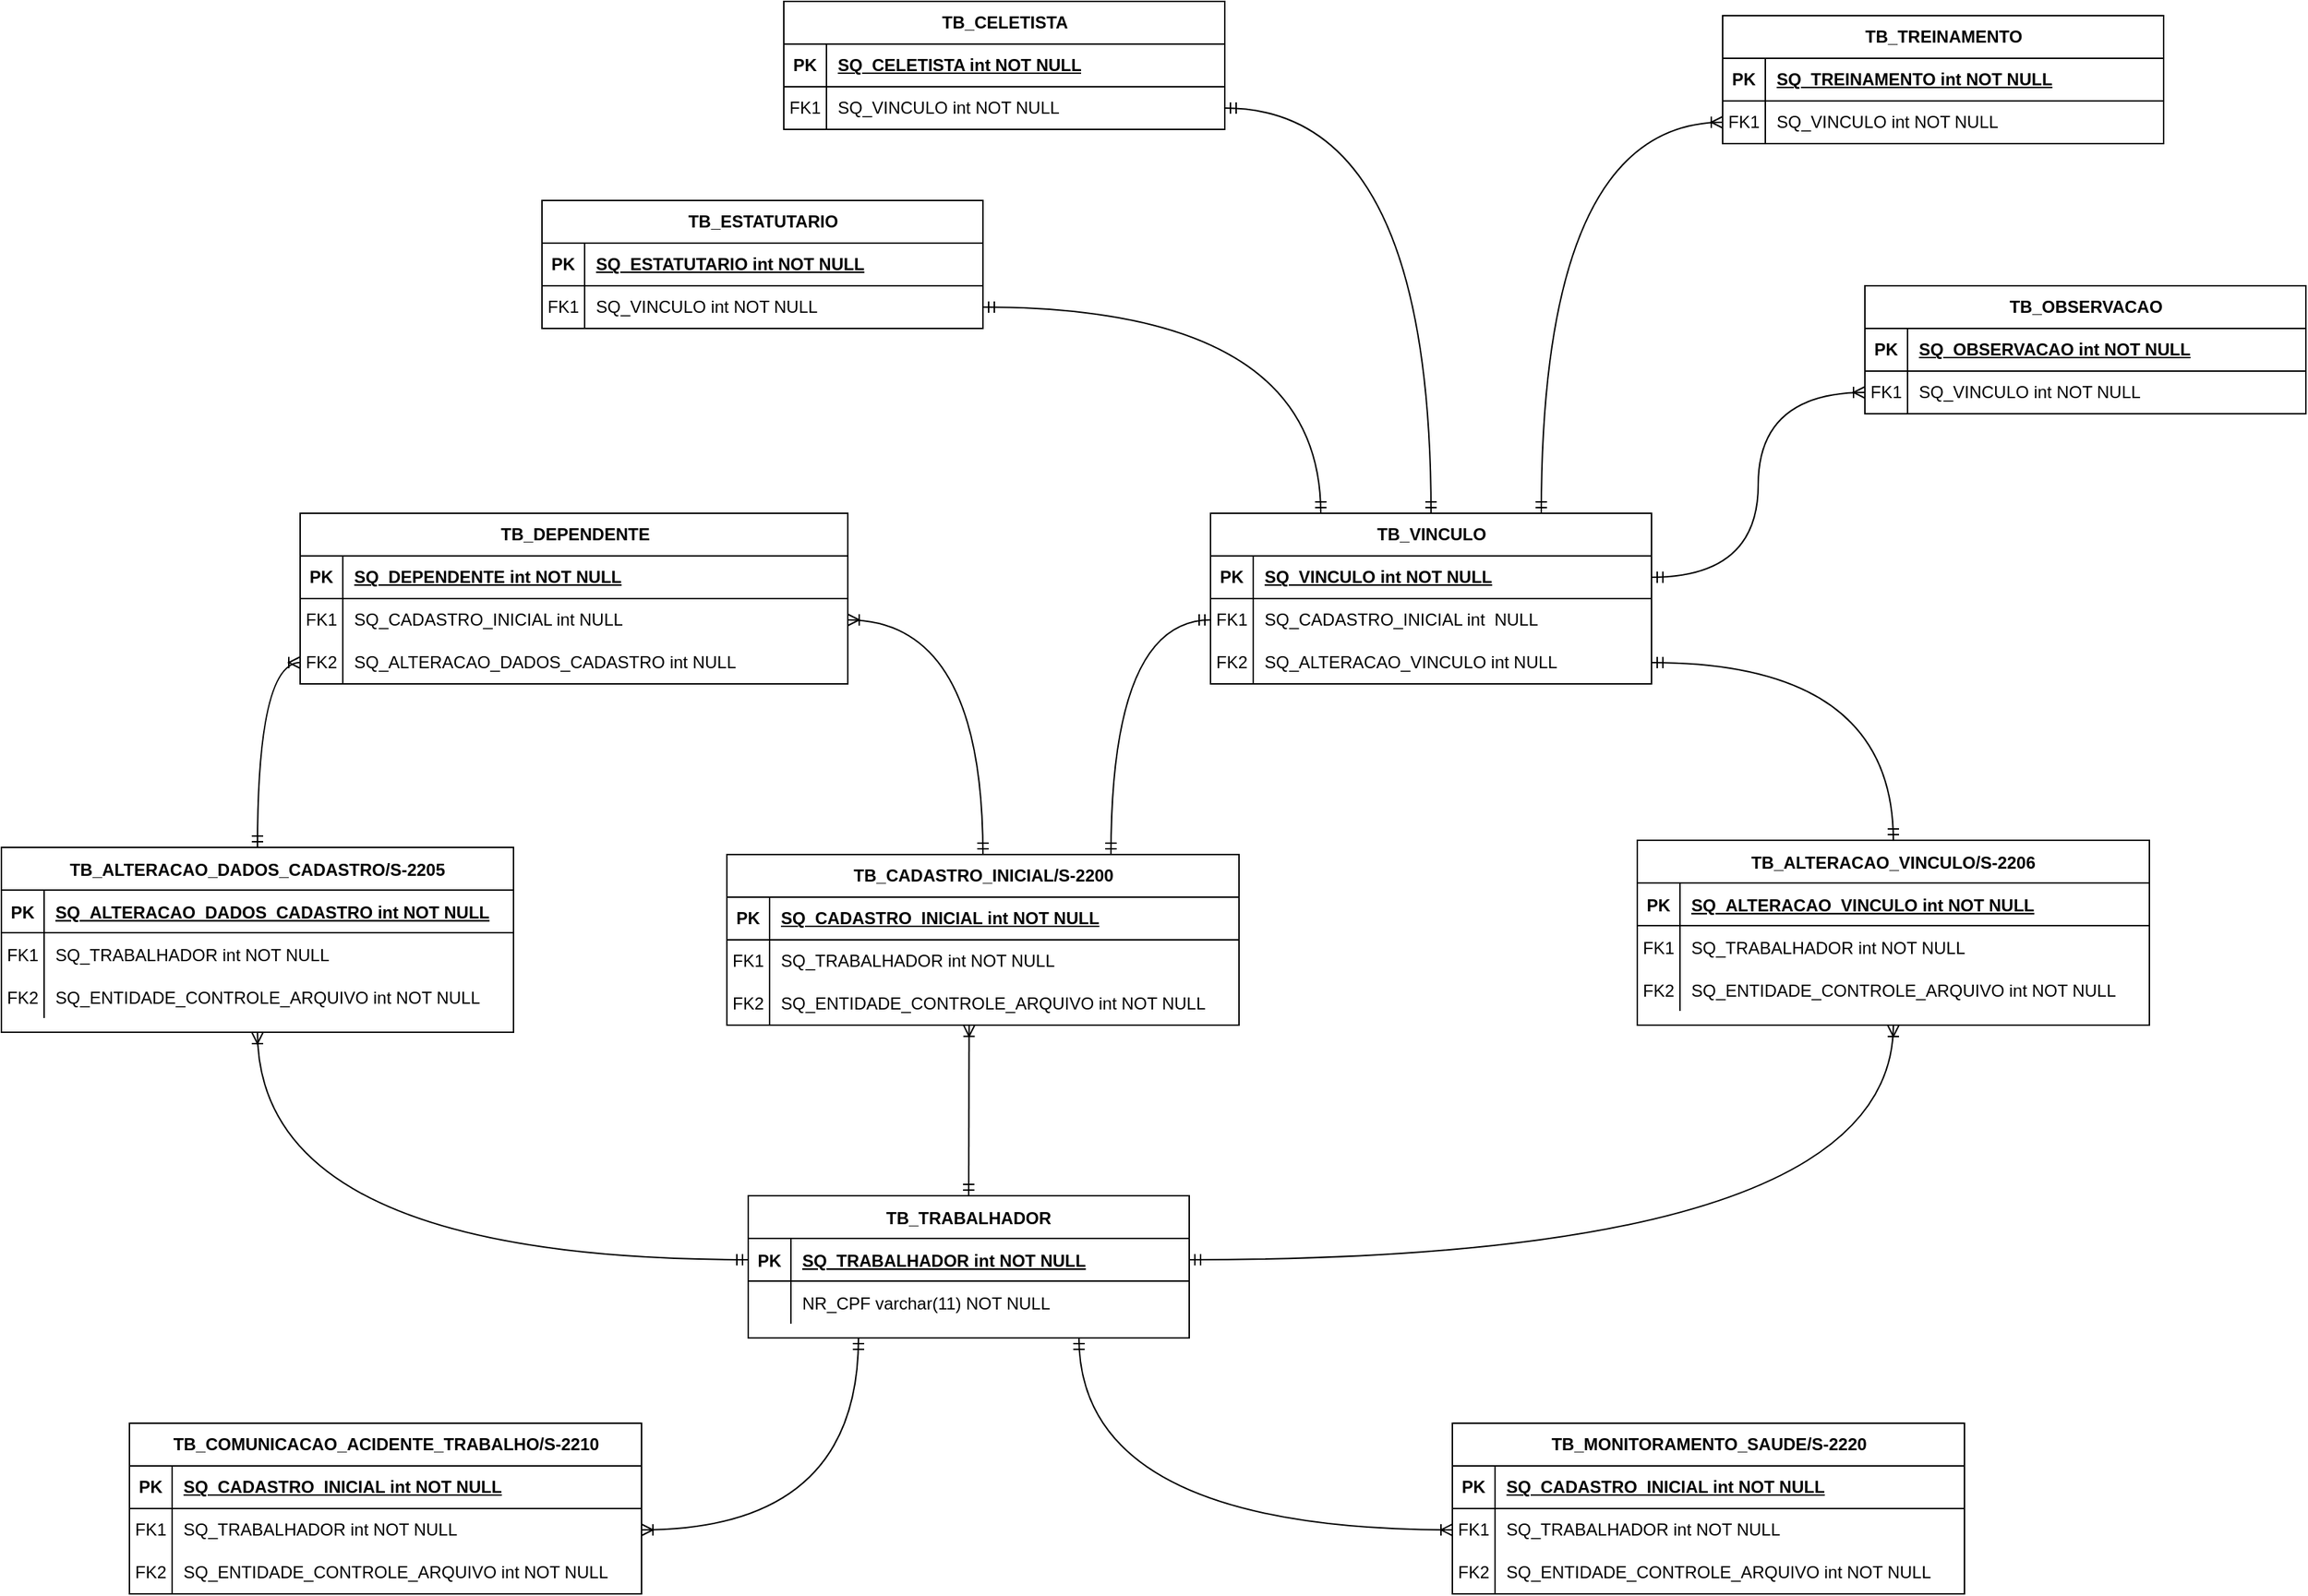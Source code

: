 <mxfile version="21.7.2" type="github">
  <diagram id="R2lEEEUBdFMjLlhIrx00" name="Page-1">
    <mxGraphModel dx="2537" dy="1992" grid="1" gridSize="10" guides="1" tooltips="1" connect="1" arrows="1" fold="1" page="1" pageScale="1" pageWidth="850" pageHeight="1100" math="0" shadow="0" extFonts="Permanent Marker^https://fonts.googleapis.com/css?family=Permanent+Marker">
      <root>
        <mxCell id="0" />
        <mxCell id="1" parent="0" />
        <mxCell id="C-vyLk0tnHw3VtMMgP7b-23" value="TB_TRABALHADOR" style="shape=table;startSize=30;container=1;collapsible=1;childLayout=tableLayout;fixedRows=1;rowLines=0;fontStyle=1;align=center;resizeLast=1;" parent="1" vertex="1">
          <mxGeometry x="-155" y="520" width="310" height="100" as="geometry" />
        </mxCell>
        <mxCell id="C-vyLk0tnHw3VtMMgP7b-24" value="" style="shape=partialRectangle;collapsible=0;dropTarget=0;pointerEvents=0;fillColor=none;points=[[0,0.5],[1,0.5]];portConstraint=eastwest;top=0;left=0;right=0;bottom=1;" parent="C-vyLk0tnHw3VtMMgP7b-23" vertex="1">
          <mxGeometry y="30" width="310" height="30" as="geometry" />
        </mxCell>
        <mxCell id="C-vyLk0tnHw3VtMMgP7b-25" value="PK" style="shape=partialRectangle;overflow=hidden;connectable=0;fillColor=none;top=0;left=0;bottom=0;right=0;fontStyle=1;" parent="C-vyLk0tnHw3VtMMgP7b-24" vertex="1">
          <mxGeometry width="30" height="30" as="geometry">
            <mxRectangle width="30" height="30" as="alternateBounds" />
          </mxGeometry>
        </mxCell>
        <mxCell id="C-vyLk0tnHw3VtMMgP7b-26" value="SQ_TRABALHADOR int NOT NULL " style="shape=partialRectangle;overflow=hidden;connectable=0;fillColor=none;top=0;left=0;bottom=0;right=0;align=left;spacingLeft=6;fontStyle=5;" parent="C-vyLk0tnHw3VtMMgP7b-24" vertex="1">
          <mxGeometry x="30" width="280" height="30" as="geometry">
            <mxRectangle width="280" height="30" as="alternateBounds" />
          </mxGeometry>
        </mxCell>
        <mxCell id="C-vyLk0tnHw3VtMMgP7b-27" value="" style="shape=partialRectangle;collapsible=0;dropTarget=0;pointerEvents=0;fillColor=none;points=[[0,0.5],[1,0.5]];portConstraint=eastwest;top=0;left=0;right=0;bottom=0;" parent="C-vyLk0tnHw3VtMMgP7b-23" vertex="1">
          <mxGeometry y="60" width="310" height="30" as="geometry" />
        </mxCell>
        <mxCell id="C-vyLk0tnHw3VtMMgP7b-28" value="" style="shape=partialRectangle;overflow=hidden;connectable=0;fillColor=none;top=0;left=0;bottom=0;right=0;" parent="C-vyLk0tnHw3VtMMgP7b-27" vertex="1">
          <mxGeometry width="30" height="30" as="geometry">
            <mxRectangle width="30" height="30" as="alternateBounds" />
          </mxGeometry>
        </mxCell>
        <mxCell id="C-vyLk0tnHw3VtMMgP7b-29" value="NR_CPF varchar(11) NOT NULL" style="shape=partialRectangle;overflow=hidden;connectable=0;fillColor=none;top=0;left=0;bottom=0;right=0;align=left;spacingLeft=6;" parent="C-vyLk0tnHw3VtMMgP7b-27" vertex="1">
          <mxGeometry x="30" width="280" height="30" as="geometry">
            <mxRectangle width="280" height="30" as="alternateBounds" />
          </mxGeometry>
        </mxCell>
        <mxCell id="xqVZ3ymhzEWxFDTuo10W-4" value="TB_CADASTRO_INICIAL/S-2200" style="shape=table;startSize=30;container=1;collapsible=1;childLayout=tableLayout;fixedRows=1;rowLines=0;fontStyle=1;align=center;resizeLast=1;html=1;" vertex="1" parent="1">
          <mxGeometry x="-170" y="280" width="360" height="120" as="geometry" />
        </mxCell>
        <mxCell id="xqVZ3ymhzEWxFDTuo10W-5" value="" style="shape=tableRow;horizontal=0;startSize=0;swimlaneHead=0;swimlaneBody=0;fillColor=none;collapsible=0;dropTarget=0;points=[[0,0.5],[1,0.5]];portConstraint=eastwest;top=0;left=0;right=0;bottom=1;" vertex="1" parent="xqVZ3ymhzEWxFDTuo10W-4">
          <mxGeometry y="30" width="360" height="30" as="geometry" />
        </mxCell>
        <mxCell id="xqVZ3ymhzEWxFDTuo10W-6" value="PK" style="shape=partialRectangle;connectable=0;fillColor=none;top=0;left=0;bottom=0;right=0;fontStyle=1;overflow=hidden;whiteSpace=wrap;html=1;" vertex="1" parent="xqVZ3ymhzEWxFDTuo10W-5">
          <mxGeometry width="30" height="30" as="geometry">
            <mxRectangle width="30" height="30" as="alternateBounds" />
          </mxGeometry>
        </mxCell>
        <mxCell id="xqVZ3ymhzEWxFDTuo10W-7" value="SQ_CADASTRO_INICIAL int NOT NULL" style="shape=partialRectangle;connectable=0;fillColor=none;top=0;left=0;bottom=0;right=0;align=left;spacingLeft=6;fontStyle=5;overflow=hidden;whiteSpace=wrap;html=1;" vertex="1" parent="xqVZ3ymhzEWxFDTuo10W-5">
          <mxGeometry x="30" width="330" height="30" as="geometry">
            <mxRectangle width="330" height="30" as="alternateBounds" />
          </mxGeometry>
        </mxCell>
        <mxCell id="xqVZ3ymhzEWxFDTuo10W-14" value="" style="shape=tableRow;horizontal=0;startSize=0;swimlaneHead=0;swimlaneBody=0;fillColor=none;collapsible=0;dropTarget=0;points=[[0,0.5],[1,0.5]];portConstraint=eastwest;top=0;left=0;right=0;bottom=0;" vertex="1" parent="xqVZ3ymhzEWxFDTuo10W-4">
          <mxGeometry y="60" width="360" height="30" as="geometry" />
        </mxCell>
        <mxCell id="xqVZ3ymhzEWxFDTuo10W-15" value="FK1" style="shape=partialRectangle;connectable=0;fillColor=none;top=0;left=0;bottom=0;right=0;editable=1;overflow=hidden;whiteSpace=wrap;html=1;" vertex="1" parent="xqVZ3ymhzEWxFDTuo10W-14">
          <mxGeometry width="30" height="30" as="geometry">
            <mxRectangle width="30" height="30" as="alternateBounds" />
          </mxGeometry>
        </mxCell>
        <mxCell id="xqVZ3ymhzEWxFDTuo10W-16" value="SQ_TRABALHADOR int NOT NULL" style="shape=partialRectangle;connectable=0;fillColor=none;top=0;left=0;bottom=0;right=0;align=left;spacingLeft=6;overflow=hidden;whiteSpace=wrap;html=1;" vertex="1" parent="xqVZ3ymhzEWxFDTuo10W-14">
          <mxGeometry x="30" width="330" height="30" as="geometry">
            <mxRectangle width="330" height="30" as="alternateBounds" />
          </mxGeometry>
        </mxCell>
        <mxCell id="xqVZ3ymhzEWxFDTuo10W-83" value="" style="shape=tableRow;horizontal=0;startSize=0;swimlaneHead=0;swimlaneBody=0;fillColor=none;collapsible=0;dropTarget=0;points=[[0,0.5],[1,0.5]];portConstraint=eastwest;top=0;left=0;right=0;bottom=0;" vertex="1" parent="xqVZ3ymhzEWxFDTuo10W-4">
          <mxGeometry y="90" width="360" height="30" as="geometry" />
        </mxCell>
        <mxCell id="xqVZ3ymhzEWxFDTuo10W-84" value="FK2" style="shape=partialRectangle;connectable=0;fillColor=none;top=0;left=0;bottom=0;right=0;editable=1;overflow=hidden;whiteSpace=wrap;html=1;" vertex="1" parent="xqVZ3ymhzEWxFDTuo10W-83">
          <mxGeometry width="30" height="30" as="geometry">
            <mxRectangle width="30" height="30" as="alternateBounds" />
          </mxGeometry>
        </mxCell>
        <mxCell id="xqVZ3ymhzEWxFDTuo10W-85" value="SQ_ENTIDADE_CONTROLE_ARQUIVO int NOT NULL" style="shape=partialRectangle;connectable=0;fillColor=none;top=0;left=0;bottom=0;right=0;align=left;spacingLeft=6;overflow=hidden;whiteSpace=wrap;html=1;" vertex="1" parent="xqVZ3ymhzEWxFDTuo10W-83">
          <mxGeometry x="30" width="330" height="30" as="geometry">
            <mxRectangle width="330" height="30" as="alternateBounds" />
          </mxGeometry>
        </mxCell>
        <mxCell id="xqVZ3ymhzEWxFDTuo10W-18" value="TB_DEPENDENTE" style="shape=table;startSize=30;container=1;collapsible=1;childLayout=tableLayout;fixedRows=1;rowLines=0;fontStyle=1;align=center;resizeLast=1;html=1;" vertex="1" parent="1">
          <mxGeometry x="-470" y="40" width="385" height="120" as="geometry" />
        </mxCell>
        <mxCell id="xqVZ3ymhzEWxFDTuo10W-19" value="" style="shape=tableRow;horizontal=0;startSize=0;swimlaneHead=0;swimlaneBody=0;fillColor=none;collapsible=0;dropTarget=0;points=[[0,0.5],[1,0.5]];portConstraint=eastwest;top=0;left=0;right=0;bottom=1;" vertex="1" parent="xqVZ3ymhzEWxFDTuo10W-18">
          <mxGeometry y="30" width="385" height="30" as="geometry" />
        </mxCell>
        <mxCell id="xqVZ3ymhzEWxFDTuo10W-20" value="PK" style="shape=partialRectangle;connectable=0;fillColor=none;top=0;left=0;bottom=0;right=0;fontStyle=1;overflow=hidden;whiteSpace=wrap;html=1;" vertex="1" parent="xqVZ3ymhzEWxFDTuo10W-19">
          <mxGeometry width="30" height="30" as="geometry">
            <mxRectangle width="30" height="30" as="alternateBounds" />
          </mxGeometry>
        </mxCell>
        <mxCell id="xqVZ3ymhzEWxFDTuo10W-21" value="SQ_DEPENDENTE int NOT NULL" style="shape=partialRectangle;connectable=0;fillColor=none;top=0;left=0;bottom=0;right=0;align=left;spacingLeft=6;fontStyle=5;overflow=hidden;whiteSpace=wrap;html=1;" vertex="1" parent="xqVZ3ymhzEWxFDTuo10W-19">
          <mxGeometry x="30" width="355" height="30" as="geometry">
            <mxRectangle width="355" height="30" as="alternateBounds" />
          </mxGeometry>
        </mxCell>
        <mxCell id="xqVZ3ymhzEWxFDTuo10W-22" value="" style="shape=tableRow;horizontal=0;startSize=0;swimlaneHead=0;swimlaneBody=0;fillColor=none;collapsible=0;dropTarget=0;points=[[0,0.5],[1,0.5]];portConstraint=eastwest;top=0;left=0;right=0;bottom=0;" vertex="1" parent="xqVZ3ymhzEWxFDTuo10W-18">
          <mxGeometry y="60" width="385" height="30" as="geometry" />
        </mxCell>
        <mxCell id="xqVZ3ymhzEWxFDTuo10W-23" value="FK1" style="shape=partialRectangle;connectable=0;fillColor=none;top=0;left=0;bottom=0;right=0;editable=1;overflow=hidden;whiteSpace=wrap;html=1;" vertex="1" parent="xqVZ3ymhzEWxFDTuo10W-22">
          <mxGeometry width="30" height="30" as="geometry">
            <mxRectangle width="30" height="30" as="alternateBounds" />
          </mxGeometry>
        </mxCell>
        <mxCell id="xqVZ3ymhzEWxFDTuo10W-24" value="SQ_CADASTRO_INICIAL int NULL" style="shape=partialRectangle;connectable=0;fillColor=none;top=0;left=0;bottom=0;right=0;align=left;spacingLeft=6;overflow=hidden;whiteSpace=wrap;html=1;" vertex="1" parent="xqVZ3ymhzEWxFDTuo10W-22">
          <mxGeometry x="30" width="355" height="30" as="geometry">
            <mxRectangle width="355" height="30" as="alternateBounds" />
          </mxGeometry>
        </mxCell>
        <mxCell id="xqVZ3ymhzEWxFDTuo10W-139" value="" style="shape=tableRow;horizontal=0;startSize=0;swimlaneHead=0;swimlaneBody=0;fillColor=none;collapsible=0;dropTarget=0;points=[[0,0.5],[1,0.5]];portConstraint=eastwest;top=0;left=0;right=0;bottom=0;" vertex="1" parent="xqVZ3ymhzEWxFDTuo10W-18">
          <mxGeometry y="90" width="385" height="30" as="geometry" />
        </mxCell>
        <mxCell id="xqVZ3ymhzEWxFDTuo10W-140" value="FK2" style="shape=partialRectangle;connectable=0;fillColor=none;top=0;left=0;bottom=0;right=0;editable=1;overflow=hidden;whiteSpace=wrap;html=1;" vertex="1" parent="xqVZ3ymhzEWxFDTuo10W-139">
          <mxGeometry width="30" height="30" as="geometry">
            <mxRectangle width="30" height="30" as="alternateBounds" />
          </mxGeometry>
        </mxCell>
        <mxCell id="xqVZ3ymhzEWxFDTuo10W-141" value="SQ_ALTERACAO_DADOS_CADASTRO int NULL" style="shape=partialRectangle;connectable=0;fillColor=none;top=0;left=0;bottom=0;right=0;align=left;spacingLeft=6;overflow=hidden;whiteSpace=wrap;html=1;" vertex="1" parent="xqVZ3ymhzEWxFDTuo10W-139">
          <mxGeometry x="30" width="355" height="30" as="geometry">
            <mxRectangle width="355" height="30" as="alternateBounds" />
          </mxGeometry>
        </mxCell>
        <mxCell id="xqVZ3ymhzEWxFDTuo10W-26" value="TB_VINCULO" style="shape=table;startSize=30;container=1;collapsible=1;childLayout=tableLayout;fixedRows=1;rowLines=0;fontStyle=1;align=center;resizeLast=1;html=1;" vertex="1" parent="1">
          <mxGeometry x="170" y="40" width="310" height="120" as="geometry" />
        </mxCell>
        <mxCell id="xqVZ3ymhzEWxFDTuo10W-27" value="" style="shape=tableRow;horizontal=0;startSize=0;swimlaneHead=0;swimlaneBody=0;fillColor=none;collapsible=0;dropTarget=0;points=[[0,0.5],[1,0.5]];portConstraint=eastwest;top=0;left=0;right=0;bottom=1;" vertex="1" parent="xqVZ3ymhzEWxFDTuo10W-26">
          <mxGeometry y="30" width="310" height="30" as="geometry" />
        </mxCell>
        <mxCell id="xqVZ3ymhzEWxFDTuo10W-28" value="PK" style="shape=partialRectangle;connectable=0;fillColor=none;top=0;left=0;bottom=0;right=0;fontStyle=1;overflow=hidden;whiteSpace=wrap;html=1;" vertex="1" parent="xqVZ3ymhzEWxFDTuo10W-27">
          <mxGeometry width="30" height="30" as="geometry">
            <mxRectangle width="30" height="30" as="alternateBounds" />
          </mxGeometry>
        </mxCell>
        <mxCell id="xqVZ3ymhzEWxFDTuo10W-29" value="SQ_VINCULO int NOT NULL" style="shape=partialRectangle;connectable=0;fillColor=none;top=0;left=0;bottom=0;right=0;align=left;spacingLeft=6;fontStyle=5;overflow=hidden;whiteSpace=wrap;html=1;" vertex="1" parent="xqVZ3ymhzEWxFDTuo10W-27">
          <mxGeometry x="30" width="280" height="30" as="geometry">
            <mxRectangle width="280" height="30" as="alternateBounds" />
          </mxGeometry>
        </mxCell>
        <mxCell id="xqVZ3ymhzEWxFDTuo10W-30" value="" style="shape=tableRow;horizontal=0;startSize=0;swimlaneHead=0;swimlaneBody=0;fillColor=none;collapsible=0;dropTarget=0;points=[[0,0.5],[1,0.5]];portConstraint=eastwest;top=0;left=0;right=0;bottom=0;" vertex="1" parent="xqVZ3ymhzEWxFDTuo10W-26">
          <mxGeometry y="60" width="310" height="30" as="geometry" />
        </mxCell>
        <mxCell id="xqVZ3ymhzEWxFDTuo10W-31" value="FK1" style="shape=partialRectangle;connectable=0;fillColor=none;top=0;left=0;bottom=0;right=0;editable=1;overflow=hidden;whiteSpace=wrap;html=1;" vertex="1" parent="xqVZ3ymhzEWxFDTuo10W-30">
          <mxGeometry width="30" height="30" as="geometry">
            <mxRectangle width="30" height="30" as="alternateBounds" />
          </mxGeometry>
        </mxCell>
        <mxCell id="xqVZ3ymhzEWxFDTuo10W-32" value="SQ_CADASTRO_INICIAL int&amp;nbsp; NULL" style="shape=partialRectangle;connectable=0;fillColor=none;top=0;left=0;bottom=0;right=0;align=left;spacingLeft=6;overflow=hidden;whiteSpace=wrap;html=1;" vertex="1" parent="xqVZ3ymhzEWxFDTuo10W-30">
          <mxGeometry x="30" width="280" height="30" as="geometry">
            <mxRectangle width="280" height="30" as="alternateBounds" />
          </mxGeometry>
        </mxCell>
        <mxCell id="xqVZ3ymhzEWxFDTuo10W-120" value="" style="shape=tableRow;horizontal=0;startSize=0;swimlaneHead=0;swimlaneBody=0;fillColor=none;collapsible=0;dropTarget=0;points=[[0,0.5],[1,0.5]];portConstraint=eastwest;top=0;left=0;right=0;bottom=0;" vertex="1" parent="xqVZ3ymhzEWxFDTuo10W-26">
          <mxGeometry y="90" width="310" height="30" as="geometry" />
        </mxCell>
        <mxCell id="xqVZ3ymhzEWxFDTuo10W-121" value="FK2" style="shape=partialRectangle;connectable=0;fillColor=none;top=0;left=0;bottom=0;right=0;editable=1;overflow=hidden;whiteSpace=wrap;html=1;" vertex="1" parent="xqVZ3ymhzEWxFDTuo10W-120">
          <mxGeometry width="30" height="30" as="geometry">
            <mxRectangle width="30" height="30" as="alternateBounds" />
          </mxGeometry>
        </mxCell>
        <mxCell id="xqVZ3ymhzEWxFDTuo10W-122" value="SQ_ALTERACAO_VINCULO int NULL" style="shape=partialRectangle;connectable=0;fillColor=none;top=0;left=0;bottom=0;right=0;align=left;spacingLeft=6;overflow=hidden;whiteSpace=wrap;html=1;" vertex="1" parent="xqVZ3ymhzEWxFDTuo10W-120">
          <mxGeometry x="30" width="280" height="30" as="geometry">
            <mxRectangle width="280" height="30" as="alternateBounds" />
          </mxGeometry>
        </mxCell>
        <mxCell id="xqVZ3ymhzEWxFDTuo10W-34" value="TB_ESTATUTARIO" style="shape=table;startSize=30;container=1;collapsible=1;childLayout=tableLayout;fixedRows=1;rowLines=0;fontStyle=1;align=center;resizeLast=1;html=1;" vertex="1" parent="1">
          <mxGeometry x="-300" y="-180" width="310" height="90" as="geometry" />
        </mxCell>
        <mxCell id="xqVZ3ymhzEWxFDTuo10W-35" value="" style="shape=tableRow;horizontal=0;startSize=0;swimlaneHead=0;swimlaneBody=0;fillColor=none;collapsible=0;dropTarget=0;points=[[0,0.5],[1,0.5]];portConstraint=eastwest;top=0;left=0;right=0;bottom=1;" vertex="1" parent="xqVZ3ymhzEWxFDTuo10W-34">
          <mxGeometry y="30" width="310" height="30" as="geometry" />
        </mxCell>
        <mxCell id="xqVZ3ymhzEWxFDTuo10W-36" value="PK" style="shape=partialRectangle;connectable=0;fillColor=none;top=0;left=0;bottom=0;right=0;fontStyle=1;overflow=hidden;whiteSpace=wrap;html=1;" vertex="1" parent="xqVZ3ymhzEWxFDTuo10W-35">
          <mxGeometry width="30" height="30" as="geometry">
            <mxRectangle width="30" height="30" as="alternateBounds" />
          </mxGeometry>
        </mxCell>
        <mxCell id="xqVZ3ymhzEWxFDTuo10W-37" value="SQ_ESTATUTARIO int NOT NULL" style="shape=partialRectangle;connectable=0;fillColor=none;top=0;left=0;bottom=0;right=0;align=left;spacingLeft=6;fontStyle=5;overflow=hidden;whiteSpace=wrap;html=1;" vertex="1" parent="xqVZ3ymhzEWxFDTuo10W-35">
          <mxGeometry x="30" width="280" height="30" as="geometry">
            <mxRectangle width="280" height="30" as="alternateBounds" />
          </mxGeometry>
        </mxCell>
        <mxCell id="xqVZ3ymhzEWxFDTuo10W-38" value="" style="shape=tableRow;horizontal=0;startSize=0;swimlaneHead=0;swimlaneBody=0;fillColor=none;collapsible=0;dropTarget=0;points=[[0,0.5],[1,0.5]];portConstraint=eastwest;top=0;left=0;right=0;bottom=0;" vertex="1" parent="xqVZ3ymhzEWxFDTuo10W-34">
          <mxGeometry y="60" width="310" height="30" as="geometry" />
        </mxCell>
        <mxCell id="xqVZ3ymhzEWxFDTuo10W-39" value="FK1" style="shape=partialRectangle;connectable=0;fillColor=none;top=0;left=0;bottom=0;right=0;editable=1;overflow=hidden;whiteSpace=wrap;html=1;" vertex="1" parent="xqVZ3ymhzEWxFDTuo10W-38">
          <mxGeometry width="30" height="30" as="geometry">
            <mxRectangle width="30" height="30" as="alternateBounds" />
          </mxGeometry>
        </mxCell>
        <mxCell id="xqVZ3ymhzEWxFDTuo10W-40" value="SQ_VINCULO int NOT NULL" style="shape=partialRectangle;connectable=0;fillColor=none;top=0;left=0;bottom=0;right=0;align=left;spacingLeft=6;overflow=hidden;whiteSpace=wrap;html=1;" vertex="1" parent="xqVZ3ymhzEWxFDTuo10W-38">
          <mxGeometry x="30" width="280" height="30" as="geometry">
            <mxRectangle width="280" height="30" as="alternateBounds" />
          </mxGeometry>
        </mxCell>
        <mxCell id="xqVZ3ymhzEWxFDTuo10W-42" value="TB_CELETISTA" style="shape=table;startSize=30;container=1;collapsible=1;childLayout=tableLayout;fixedRows=1;rowLines=0;fontStyle=1;align=center;resizeLast=1;html=1;" vertex="1" parent="1">
          <mxGeometry x="-130" y="-320" width="310" height="90" as="geometry" />
        </mxCell>
        <mxCell id="xqVZ3ymhzEWxFDTuo10W-43" value="" style="shape=tableRow;horizontal=0;startSize=0;swimlaneHead=0;swimlaneBody=0;fillColor=none;collapsible=0;dropTarget=0;points=[[0,0.5],[1,0.5]];portConstraint=eastwest;top=0;left=0;right=0;bottom=1;" vertex="1" parent="xqVZ3ymhzEWxFDTuo10W-42">
          <mxGeometry y="30" width="310" height="30" as="geometry" />
        </mxCell>
        <mxCell id="xqVZ3ymhzEWxFDTuo10W-44" value="PK" style="shape=partialRectangle;connectable=0;fillColor=none;top=0;left=0;bottom=0;right=0;fontStyle=1;overflow=hidden;whiteSpace=wrap;html=1;" vertex="1" parent="xqVZ3ymhzEWxFDTuo10W-43">
          <mxGeometry width="30" height="30" as="geometry">
            <mxRectangle width="30" height="30" as="alternateBounds" />
          </mxGeometry>
        </mxCell>
        <mxCell id="xqVZ3ymhzEWxFDTuo10W-45" value="SQ_CELETISTA int NOT NULL" style="shape=partialRectangle;connectable=0;fillColor=none;top=0;left=0;bottom=0;right=0;align=left;spacingLeft=6;fontStyle=5;overflow=hidden;whiteSpace=wrap;html=1;" vertex="1" parent="xqVZ3ymhzEWxFDTuo10W-43">
          <mxGeometry x="30" width="280" height="30" as="geometry">
            <mxRectangle width="280" height="30" as="alternateBounds" />
          </mxGeometry>
        </mxCell>
        <mxCell id="xqVZ3ymhzEWxFDTuo10W-46" value="" style="shape=tableRow;horizontal=0;startSize=0;swimlaneHead=0;swimlaneBody=0;fillColor=none;collapsible=0;dropTarget=0;points=[[0,0.5],[1,0.5]];portConstraint=eastwest;top=0;left=0;right=0;bottom=0;" vertex="1" parent="xqVZ3ymhzEWxFDTuo10W-42">
          <mxGeometry y="60" width="310" height="30" as="geometry" />
        </mxCell>
        <mxCell id="xqVZ3ymhzEWxFDTuo10W-47" value="FK1" style="shape=partialRectangle;connectable=0;fillColor=none;top=0;left=0;bottom=0;right=0;editable=1;overflow=hidden;whiteSpace=wrap;html=1;" vertex="1" parent="xqVZ3ymhzEWxFDTuo10W-46">
          <mxGeometry width="30" height="30" as="geometry">
            <mxRectangle width="30" height="30" as="alternateBounds" />
          </mxGeometry>
        </mxCell>
        <mxCell id="xqVZ3ymhzEWxFDTuo10W-48" value="SQ_VINCULO int NOT NULL" style="shape=partialRectangle;connectable=0;fillColor=none;top=0;left=0;bottom=0;right=0;align=left;spacingLeft=6;overflow=hidden;whiteSpace=wrap;html=1;" vertex="1" parent="xqVZ3ymhzEWxFDTuo10W-46">
          <mxGeometry x="30" width="280" height="30" as="geometry">
            <mxRectangle width="280" height="30" as="alternateBounds" />
          </mxGeometry>
        </mxCell>
        <mxCell id="xqVZ3ymhzEWxFDTuo10W-51" value="TB_TREINAMENTO" style="shape=table;startSize=30;container=1;collapsible=1;childLayout=tableLayout;fixedRows=1;rowLines=0;fontStyle=1;align=center;resizeLast=1;html=1;" vertex="1" parent="1">
          <mxGeometry x="530" y="-310" width="310" height="90" as="geometry" />
        </mxCell>
        <mxCell id="xqVZ3ymhzEWxFDTuo10W-52" value="" style="shape=tableRow;horizontal=0;startSize=0;swimlaneHead=0;swimlaneBody=0;fillColor=none;collapsible=0;dropTarget=0;points=[[0,0.5],[1,0.5]];portConstraint=eastwest;top=0;left=0;right=0;bottom=1;" vertex="1" parent="xqVZ3ymhzEWxFDTuo10W-51">
          <mxGeometry y="30" width="310" height="30" as="geometry" />
        </mxCell>
        <mxCell id="xqVZ3ymhzEWxFDTuo10W-53" value="PK" style="shape=partialRectangle;connectable=0;fillColor=none;top=0;left=0;bottom=0;right=0;fontStyle=1;overflow=hidden;whiteSpace=wrap;html=1;" vertex="1" parent="xqVZ3ymhzEWxFDTuo10W-52">
          <mxGeometry width="30" height="30" as="geometry">
            <mxRectangle width="30" height="30" as="alternateBounds" />
          </mxGeometry>
        </mxCell>
        <mxCell id="xqVZ3ymhzEWxFDTuo10W-54" value="SQ_TREINAMENTO int NOT NULL" style="shape=partialRectangle;connectable=0;fillColor=none;top=0;left=0;bottom=0;right=0;align=left;spacingLeft=6;fontStyle=5;overflow=hidden;whiteSpace=wrap;html=1;" vertex="1" parent="xqVZ3ymhzEWxFDTuo10W-52">
          <mxGeometry x="30" width="280" height="30" as="geometry">
            <mxRectangle width="280" height="30" as="alternateBounds" />
          </mxGeometry>
        </mxCell>
        <mxCell id="xqVZ3ymhzEWxFDTuo10W-55" value="" style="shape=tableRow;horizontal=0;startSize=0;swimlaneHead=0;swimlaneBody=0;fillColor=none;collapsible=0;dropTarget=0;points=[[0,0.5],[1,0.5]];portConstraint=eastwest;top=0;left=0;right=0;bottom=0;" vertex="1" parent="xqVZ3ymhzEWxFDTuo10W-51">
          <mxGeometry y="60" width="310" height="30" as="geometry" />
        </mxCell>
        <mxCell id="xqVZ3ymhzEWxFDTuo10W-56" value="FK1" style="shape=partialRectangle;connectable=0;fillColor=none;top=0;left=0;bottom=0;right=0;editable=1;overflow=hidden;whiteSpace=wrap;html=1;" vertex="1" parent="xqVZ3ymhzEWxFDTuo10W-55">
          <mxGeometry width="30" height="30" as="geometry">
            <mxRectangle width="30" height="30" as="alternateBounds" />
          </mxGeometry>
        </mxCell>
        <mxCell id="xqVZ3ymhzEWxFDTuo10W-57" value="SQ_VINCULO int NOT NULL" style="shape=partialRectangle;connectable=0;fillColor=none;top=0;left=0;bottom=0;right=0;align=left;spacingLeft=6;overflow=hidden;whiteSpace=wrap;html=1;" vertex="1" parent="xqVZ3ymhzEWxFDTuo10W-55">
          <mxGeometry x="30" width="280" height="30" as="geometry">
            <mxRectangle width="280" height="30" as="alternateBounds" />
          </mxGeometry>
        </mxCell>
        <mxCell id="xqVZ3ymhzEWxFDTuo10W-59" value="TB_OBSERVACAO" style="shape=table;startSize=30;container=1;collapsible=1;childLayout=tableLayout;fixedRows=1;rowLines=0;fontStyle=1;align=center;resizeLast=1;html=1;" vertex="1" parent="1">
          <mxGeometry x="630" y="-120" width="310" height="90" as="geometry" />
        </mxCell>
        <mxCell id="xqVZ3ymhzEWxFDTuo10W-60" value="" style="shape=tableRow;horizontal=0;startSize=0;swimlaneHead=0;swimlaneBody=0;fillColor=none;collapsible=0;dropTarget=0;points=[[0,0.5],[1,0.5]];portConstraint=eastwest;top=0;left=0;right=0;bottom=1;" vertex="1" parent="xqVZ3ymhzEWxFDTuo10W-59">
          <mxGeometry y="30" width="310" height="30" as="geometry" />
        </mxCell>
        <mxCell id="xqVZ3ymhzEWxFDTuo10W-61" value="PK" style="shape=partialRectangle;connectable=0;fillColor=none;top=0;left=0;bottom=0;right=0;fontStyle=1;overflow=hidden;whiteSpace=wrap;html=1;" vertex="1" parent="xqVZ3ymhzEWxFDTuo10W-60">
          <mxGeometry width="30" height="30" as="geometry">
            <mxRectangle width="30" height="30" as="alternateBounds" />
          </mxGeometry>
        </mxCell>
        <mxCell id="xqVZ3ymhzEWxFDTuo10W-62" value="SQ_OBSERVACAO int NOT NULL" style="shape=partialRectangle;connectable=0;fillColor=none;top=0;left=0;bottom=0;right=0;align=left;spacingLeft=6;fontStyle=5;overflow=hidden;whiteSpace=wrap;html=1;" vertex="1" parent="xqVZ3ymhzEWxFDTuo10W-60">
          <mxGeometry x="30" width="280" height="30" as="geometry">
            <mxRectangle width="280" height="30" as="alternateBounds" />
          </mxGeometry>
        </mxCell>
        <mxCell id="xqVZ3ymhzEWxFDTuo10W-63" value="" style="shape=tableRow;horizontal=0;startSize=0;swimlaneHead=0;swimlaneBody=0;fillColor=none;collapsible=0;dropTarget=0;points=[[0,0.5],[1,0.5]];portConstraint=eastwest;top=0;left=0;right=0;bottom=0;" vertex="1" parent="xqVZ3ymhzEWxFDTuo10W-59">
          <mxGeometry y="60" width="310" height="30" as="geometry" />
        </mxCell>
        <mxCell id="xqVZ3ymhzEWxFDTuo10W-64" value="FK1" style="shape=partialRectangle;connectable=0;fillColor=none;top=0;left=0;bottom=0;right=0;editable=1;overflow=hidden;whiteSpace=wrap;html=1;" vertex="1" parent="xqVZ3ymhzEWxFDTuo10W-63">
          <mxGeometry width="30" height="30" as="geometry">
            <mxRectangle width="30" height="30" as="alternateBounds" />
          </mxGeometry>
        </mxCell>
        <mxCell id="xqVZ3ymhzEWxFDTuo10W-65" value="SQ_VINCULO int NOT NULL" style="shape=partialRectangle;connectable=0;fillColor=none;top=0;left=0;bottom=0;right=0;align=left;spacingLeft=6;overflow=hidden;whiteSpace=wrap;html=1;" vertex="1" parent="xqVZ3ymhzEWxFDTuo10W-63">
          <mxGeometry x="30" width="280" height="30" as="geometry">
            <mxRectangle width="280" height="30" as="alternateBounds" />
          </mxGeometry>
        </mxCell>
        <mxCell id="xqVZ3ymhzEWxFDTuo10W-86" value="TB_ALTERACAO_DADOS_CADASTRO/S-2205" style="shape=table;startSize=30;container=1;collapsible=1;childLayout=tableLayout;fixedRows=1;rowLines=0;fontStyle=1;align=center;resizeLast=1;" vertex="1" parent="1">
          <mxGeometry x="-680" y="275" width="360" height="130" as="geometry" />
        </mxCell>
        <mxCell id="xqVZ3ymhzEWxFDTuo10W-87" value="" style="shape=partialRectangle;collapsible=0;dropTarget=0;pointerEvents=0;fillColor=none;points=[[0,0.5],[1,0.5]];portConstraint=eastwest;top=0;left=0;right=0;bottom=1;" vertex="1" parent="xqVZ3ymhzEWxFDTuo10W-86">
          <mxGeometry y="30" width="360" height="30" as="geometry" />
        </mxCell>
        <mxCell id="xqVZ3ymhzEWxFDTuo10W-88" value="PK" style="shape=partialRectangle;overflow=hidden;connectable=0;fillColor=none;top=0;left=0;bottom=0;right=0;fontStyle=1;" vertex="1" parent="xqVZ3ymhzEWxFDTuo10W-87">
          <mxGeometry width="30" height="30" as="geometry">
            <mxRectangle width="30" height="30" as="alternateBounds" />
          </mxGeometry>
        </mxCell>
        <mxCell id="xqVZ3ymhzEWxFDTuo10W-89" value="SQ_ALTERACAO_DADOS_CADASTRO int NOT NULL " style="shape=partialRectangle;overflow=hidden;connectable=0;fillColor=none;top=0;left=0;bottom=0;right=0;align=left;spacingLeft=6;fontStyle=5;" vertex="1" parent="xqVZ3ymhzEWxFDTuo10W-87">
          <mxGeometry x="30" width="330" height="30" as="geometry">
            <mxRectangle width="330" height="30" as="alternateBounds" />
          </mxGeometry>
        </mxCell>
        <mxCell id="xqVZ3ymhzEWxFDTuo10W-90" value="" style="shape=partialRectangle;collapsible=0;dropTarget=0;pointerEvents=0;fillColor=none;points=[[0,0.5],[1,0.5]];portConstraint=eastwest;top=0;left=0;right=0;bottom=0;" vertex="1" parent="xqVZ3ymhzEWxFDTuo10W-86">
          <mxGeometry y="60" width="360" height="30" as="geometry" />
        </mxCell>
        <mxCell id="xqVZ3ymhzEWxFDTuo10W-91" value="FK1" style="shape=partialRectangle;overflow=hidden;connectable=0;fillColor=none;top=0;left=0;bottom=0;right=0;" vertex="1" parent="xqVZ3ymhzEWxFDTuo10W-90">
          <mxGeometry width="30" height="30" as="geometry">
            <mxRectangle width="30" height="30" as="alternateBounds" />
          </mxGeometry>
        </mxCell>
        <mxCell id="xqVZ3ymhzEWxFDTuo10W-92" value="SQ_TRABALHADOR int NOT NULL" style="shape=partialRectangle;overflow=hidden;connectable=0;fillColor=none;top=0;left=0;bottom=0;right=0;align=left;spacingLeft=6;" vertex="1" parent="xqVZ3ymhzEWxFDTuo10W-90">
          <mxGeometry x="30" width="330" height="30" as="geometry">
            <mxRectangle width="330" height="30" as="alternateBounds" />
          </mxGeometry>
        </mxCell>
        <mxCell id="xqVZ3ymhzEWxFDTuo10W-93" value="" style="shape=partialRectangle;collapsible=0;dropTarget=0;pointerEvents=0;fillColor=none;points=[[0,0.5],[1,0.5]];portConstraint=eastwest;top=0;left=0;right=0;bottom=0;" vertex="1" parent="xqVZ3ymhzEWxFDTuo10W-86">
          <mxGeometry y="90" width="360" height="30" as="geometry" />
        </mxCell>
        <mxCell id="xqVZ3ymhzEWxFDTuo10W-94" value="FK2" style="shape=partialRectangle;overflow=hidden;connectable=0;fillColor=none;top=0;left=0;bottom=0;right=0;" vertex="1" parent="xqVZ3ymhzEWxFDTuo10W-93">
          <mxGeometry width="30" height="30" as="geometry">
            <mxRectangle width="30" height="30" as="alternateBounds" />
          </mxGeometry>
        </mxCell>
        <mxCell id="xqVZ3ymhzEWxFDTuo10W-95" value="SQ_ENTIDADE_CONTROLE_ARQUIVO int NOT NULL" style="shape=partialRectangle;overflow=hidden;connectable=0;fillColor=none;top=0;left=0;bottom=0;right=0;align=left;spacingLeft=6;" vertex="1" parent="xqVZ3ymhzEWxFDTuo10W-93">
          <mxGeometry x="30" width="330" height="30" as="geometry">
            <mxRectangle width="330" height="30" as="alternateBounds" />
          </mxGeometry>
        </mxCell>
        <mxCell id="xqVZ3ymhzEWxFDTuo10W-109" value="TB_ALTERACAO_VINCULO/S-2206" style="shape=table;startSize=30;container=1;collapsible=1;childLayout=tableLayout;fixedRows=1;rowLines=0;fontStyle=1;align=center;resizeLast=1;" vertex="1" parent="1">
          <mxGeometry x="470" y="270" width="360" height="130" as="geometry" />
        </mxCell>
        <mxCell id="xqVZ3ymhzEWxFDTuo10W-110" value="" style="shape=partialRectangle;collapsible=0;dropTarget=0;pointerEvents=0;fillColor=none;points=[[0,0.5],[1,0.5]];portConstraint=eastwest;top=0;left=0;right=0;bottom=1;" vertex="1" parent="xqVZ3ymhzEWxFDTuo10W-109">
          <mxGeometry y="30" width="360" height="30" as="geometry" />
        </mxCell>
        <mxCell id="xqVZ3ymhzEWxFDTuo10W-111" value="PK" style="shape=partialRectangle;overflow=hidden;connectable=0;fillColor=none;top=0;left=0;bottom=0;right=0;fontStyle=1;" vertex="1" parent="xqVZ3ymhzEWxFDTuo10W-110">
          <mxGeometry width="30" height="30" as="geometry">
            <mxRectangle width="30" height="30" as="alternateBounds" />
          </mxGeometry>
        </mxCell>
        <mxCell id="xqVZ3ymhzEWxFDTuo10W-112" value="SQ_ALTERACAO_VINCULO int NOT NULL " style="shape=partialRectangle;overflow=hidden;connectable=0;fillColor=none;top=0;left=0;bottom=0;right=0;align=left;spacingLeft=6;fontStyle=5;" vertex="1" parent="xqVZ3ymhzEWxFDTuo10W-110">
          <mxGeometry x="30" width="330" height="30" as="geometry">
            <mxRectangle width="330" height="30" as="alternateBounds" />
          </mxGeometry>
        </mxCell>
        <mxCell id="xqVZ3ymhzEWxFDTuo10W-113" value="" style="shape=partialRectangle;collapsible=0;dropTarget=0;pointerEvents=0;fillColor=none;points=[[0,0.5],[1,0.5]];portConstraint=eastwest;top=0;left=0;right=0;bottom=0;" vertex="1" parent="xqVZ3ymhzEWxFDTuo10W-109">
          <mxGeometry y="60" width="360" height="30" as="geometry" />
        </mxCell>
        <mxCell id="xqVZ3ymhzEWxFDTuo10W-114" value="FK1" style="shape=partialRectangle;overflow=hidden;connectable=0;fillColor=none;top=0;left=0;bottom=0;right=0;" vertex="1" parent="xqVZ3ymhzEWxFDTuo10W-113">
          <mxGeometry width="30" height="30" as="geometry">
            <mxRectangle width="30" height="30" as="alternateBounds" />
          </mxGeometry>
        </mxCell>
        <mxCell id="xqVZ3ymhzEWxFDTuo10W-115" value="SQ_TRABALHADOR int NOT NULL" style="shape=partialRectangle;overflow=hidden;connectable=0;fillColor=none;top=0;left=0;bottom=0;right=0;align=left;spacingLeft=6;" vertex="1" parent="xqVZ3ymhzEWxFDTuo10W-113">
          <mxGeometry x="30" width="330" height="30" as="geometry">
            <mxRectangle width="330" height="30" as="alternateBounds" />
          </mxGeometry>
        </mxCell>
        <mxCell id="xqVZ3ymhzEWxFDTuo10W-116" value="" style="shape=partialRectangle;collapsible=0;dropTarget=0;pointerEvents=0;fillColor=none;points=[[0,0.5],[1,0.5]];portConstraint=eastwest;top=0;left=0;right=0;bottom=0;" vertex="1" parent="xqVZ3ymhzEWxFDTuo10W-109">
          <mxGeometry y="90" width="360" height="30" as="geometry" />
        </mxCell>
        <mxCell id="xqVZ3ymhzEWxFDTuo10W-117" value="FK2" style="shape=partialRectangle;overflow=hidden;connectable=0;fillColor=none;top=0;left=0;bottom=0;right=0;" vertex="1" parent="xqVZ3ymhzEWxFDTuo10W-116">
          <mxGeometry width="30" height="30" as="geometry">
            <mxRectangle width="30" height="30" as="alternateBounds" />
          </mxGeometry>
        </mxCell>
        <mxCell id="xqVZ3ymhzEWxFDTuo10W-118" value="SQ_ENTIDADE_CONTROLE_ARQUIVO int NOT NULL" style="shape=partialRectangle;overflow=hidden;connectable=0;fillColor=none;top=0;left=0;bottom=0;right=0;align=left;spacingLeft=6;" vertex="1" parent="xqVZ3ymhzEWxFDTuo10W-116">
          <mxGeometry x="30" width="330" height="30" as="geometry">
            <mxRectangle width="330" height="30" as="alternateBounds" />
          </mxGeometry>
        </mxCell>
        <mxCell id="xqVZ3ymhzEWxFDTuo10W-123" value="" style="edgeStyle=orthogonalEdgeStyle;fontSize=12;html=1;endArrow=ERoneToMany;startArrow=ERmandOne;rounded=0;curved=1;entryX=0.5;entryY=1;entryDx=0;entryDy=0;" edge="1" parent="1" source="C-vyLk0tnHw3VtMMgP7b-24" target="xqVZ3ymhzEWxFDTuo10W-86">
          <mxGeometry width="100" height="100" relative="1" as="geometry">
            <mxPoint x="-110" y="600" as="sourcePoint" />
            <mxPoint x="-640" y="450" as="targetPoint" />
          </mxGeometry>
        </mxCell>
        <mxCell id="xqVZ3ymhzEWxFDTuo10W-124" value="" style="edgeStyle=orthogonalEdgeStyle;fontSize=12;html=1;endArrow=ERoneToMany;startArrow=ERmandOne;rounded=0;curved=1;exitX=1;exitY=0.5;exitDx=0;exitDy=0;entryX=0.5;entryY=1;entryDx=0;entryDy=0;" edge="1" parent="1" source="C-vyLk0tnHw3VtMMgP7b-24" target="xqVZ3ymhzEWxFDTuo10W-109">
          <mxGeometry width="100" height="100" relative="1" as="geometry">
            <mxPoint x="775" y="719.43" as="sourcePoint" />
            <mxPoint x="720" y="470" as="targetPoint" />
          </mxGeometry>
        </mxCell>
        <mxCell id="xqVZ3ymhzEWxFDTuo10W-125" value="" style="edgeStyle=orthogonalEdgeStyle;fontSize=12;html=1;endArrow=ERoneToMany;startArrow=ERmandOne;rounded=0;curved=1;exitX=0.5;exitY=0;exitDx=0;exitDy=0;entryX=0.473;entryY=0.995;entryDx=0;entryDy=0;entryPerimeter=0;" edge="1" parent="1" source="C-vyLk0tnHw3VtMMgP7b-23" target="xqVZ3ymhzEWxFDTuo10W-83">
          <mxGeometry width="100" height="100" relative="1" as="geometry">
            <mxPoint x="-95" y="590" as="sourcePoint" />
            <mxPoint x="25" y="440" as="targetPoint" />
          </mxGeometry>
        </mxCell>
        <mxCell id="xqVZ3ymhzEWxFDTuo10W-128" value="" style="edgeStyle=orthogonalEdgeStyle;fontSize=12;html=1;endArrow=ERoneToMany;startArrow=ERmandOne;rounded=0;curved=1;exitX=0.5;exitY=0;exitDx=0;exitDy=0;entryX=0;entryY=0.5;entryDx=0;entryDy=0;" edge="1" parent="1" source="xqVZ3ymhzEWxFDTuo10W-86" target="xqVZ3ymhzEWxFDTuo10W-139">
          <mxGeometry width="100" height="100" relative="1" as="geometry">
            <mxPoint x="-770" y="240" as="sourcePoint" />
            <mxPoint x="-650" as="targetPoint" />
          </mxGeometry>
        </mxCell>
        <mxCell id="xqVZ3ymhzEWxFDTuo10W-129" value="" style="edgeStyle=orthogonalEdgeStyle;fontSize=12;html=1;endArrow=ERoneToMany;startArrow=ERmandOne;rounded=0;curved=1;exitX=0.5;exitY=0;exitDx=0;exitDy=0;entryX=1;entryY=0.5;entryDx=0;entryDy=0;" edge="1" parent="1" source="xqVZ3ymhzEWxFDTuo10W-4" target="xqVZ3ymhzEWxFDTuo10W-22">
          <mxGeometry width="100" height="100" relative="1" as="geometry">
            <mxPoint x="75" y="280" as="sourcePoint" />
            <mxPoint x="-110" y="35" as="targetPoint" />
          </mxGeometry>
        </mxCell>
        <mxCell id="xqVZ3ymhzEWxFDTuo10W-142" value="" style="edgeStyle=orthogonalEdgeStyle;fontSize=12;html=1;endArrow=ERmandOne;startArrow=ERmandOne;rounded=0;curved=1;exitX=0.75;exitY=0;exitDx=0;exitDy=0;entryX=0;entryY=0.5;entryDx=0;entryDy=0;" edge="1" parent="1" source="xqVZ3ymhzEWxFDTuo10W-4" target="xqVZ3ymhzEWxFDTuo10W-30">
          <mxGeometry width="100" height="100" relative="1" as="geometry">
            <mxPoint x="110" y="260" as="sourcePoint" />
            <mxPoint x="290" y="100" as="targetPoint" />
          </mxGeometry>
        </mxCell>
        <mxCell id="xqVZ3ymhzEWxFDTuo10W-143" value="" style="edgeStyle=orthogonalEdgeStyle;fontSize=12;html=1;endArrow=ERmandOne;startArrow=ERmandOne;rounded=0;curved=1;exitX=0.5;exitY=0;exitDx=0;exitDy=0;entryX=1;entryY=0.5;entryDx=0;entryDy=0;" edge="1" parent="1" source="xqVZ3ymhzEWxFDTuo10W-109" target="xqVZ3ymhzEWxFDTuo10W-120">
          <mxGeometry width="100" height="100" relative="1" as="geometry">
            <mxPoint x="500" y="265" as="sourcePoint" />
            <mxPoint x="570" y="20" as="targetPoint" />
          </mxGeometry>
        </mxCell>
        <mxCell id="xqVZ3ymhzEWxFDTuo10W-144" value="" style="edgeStyle=orthogonalEdgeStyle;fontSize=12;html=1;endArrow=ERmandOne;startArrow=ERmandOne;rounded=0;curved=1;exitX=0.25;exitY=0;exitDx=0;exitDy=0;entryX=1;entryY=0.5;entryDx=0;entryDy=0;" edge="1" parent="1" source="xqVZ3ymhzEWxFDTuo10W-26" target="xqVZ3ymhzEWxFDTuo10W-38">
          <mxGeometry width="100" height="100" relative="1" as="geometry">
            <mxPoint x="60" y="-40.57" as="sourcePoint" />
            <mxPoint x="-40" y="-250.57" as="targetPoint" />
          </mxGeometry>
        </mxCell>
        <mxCell id="xqVZ3ymhzEWxFDTuo10W-145" value="" style="edgeStyle=orthogonalEdgeStyle;fontSize=12;html=1;endArrow=ERmandOne;startArrow=ERmandOne;rounded=0;curved=1;exitX=0.5;exitY=0;exitDx=0;exitDy=0;entryX=1;entryY=0.5;entryDx=0;entryDy=0;" edge="1" parent="1" source="xqVZ3ymhzEWxFDTuo10W-26" target="xqVZ3ymhzEWxFDTuo10W-46">
          <mxGeometry width="100" height="100" relative="1" as="geometry">
            <mxPoint x="448" y="-147.71" as="sourcePoint" />
            <mxPoint x="50" y="-302.71" as="targetPoint" />
          </mxGeometry>
        </mxCell>
        <mxCell id="xqVZ3ymhzEWxFDTuo10W-146" value="" style="edgeStyle=orthogonalEdgeStyle;fontSize=12;html=1;endArrow=ERoneToMany;startArrow=ERmandOne;rounded=0;curved=1;entryX=0;entryY=0.5;entryDx=0;entryDy=0;exitX=0.75;exitY=0;exitDx=0;exitDy=0;" edge="1" parent="1" source="xqVZ3ymhzEWxFDTuo10W-26" target="xqVZ3ymhzEWxFDTuo10W-55">
          <mxGeometry width="100" height="100" relative="1" as="geometry">
            <mxPoint x="900" y="-10" as="sourcePoint" />
            <mxPoint x="450" y="-270" as="targetPoint" />
          </mxGeometry>
        </mxCell>
        <mxCell id="xqVZ3ymhzEWxFDTuo10W-147" value="" style="edgeStyle=orthogonalEdgeStyle;fontSize=12;html=1;endArrow=ERoneToMany;startArrow=ERmandOne;rounded=0;curved=1;entryX=0;entryY=0.5;entryDx=0;entryDy=0;exitX=1;exitY=0.5;exitDx=0;exitDy=0;" edge="1" parent="1" source="xqVZ3ymhzEWxFDTuo10W-27" target="xqVZ3ymhzEWxFDTuo10W-63">
          <mxGeometry width="100" height="100" relative="1" as="geometry">
            <mxPoint x="520" y="15" as="sourcePoint" />
            <mxPoint x="557" y="-290" as="targetPoint" />
          </mxGeometry>
        </mxCell>
        <mxCell id="xqVZ3ymhzEWxFDTuo10W-148" value="TB_COMUNICACAO_ACIDENTE_TRABALHO/S-2210" style="shape=table;startSize=30;container=1;collapsible=1;childLayout=tableLayout;fixedRows=1;rowLines=0;fontStyle=1;align=center;resizeLast=1;html=1;" vertex="1" parent="1">
          <mxGeometry x="-590" y="680" width="360" height="120" as="geometry" />
        </mxCell>
        <mxCell id="xqVZ3ymhzEWxFDTuo10W-149" value="" style="shape=tableRow;horizontal=0;startSize=0;swimlaneHead=0;swimlaneBody=0;fillColor=none;collapsible=0;dropTarget=0;points=[[0,0.5],[1,0.5]];portConstraint=eastwest;top=0;left=0;right=0;bottom=1;" vertex="1" parent="xqVZ3ymhzEWxFDTuo10W-148">
          <mxGeometry y="30" width="360" height="30" as="geometry" />
        </mxCell>
        <mxCell id="xqVZ3ymhzEWxFDTuo10W-150" value="PK" style="shape=partialRectangle;connectable=0;fillColor=none;top=0;left=0;bottom=0;right=0;fontStyle=1;overflow=hidden;whiteSpace=wrap;html=1;" vertex="1" parent="xqVZ3ymhzEWxFDTuo10W-149">
          <mxGeometry width="30" height="30" as="geometry">
            <mxRectangle width="30" height="30" as="alternateBounds" />
          </mxGeometry>
        </mxCell>
        <mxCell id="xqVZ3ymhzEWxFDTuo10W-151" value="SQ_CADASTRO_INICIAL int NOT NULL" style="shape=partialRectangle;connectable=0;fillColor=none;top=0;left=0;bottom=0;right=0;align=left;spacingLeft=6;fontStyle=5;overflow=hidden;whiteSpace=wrap;html=1;" vertex="1" parent="xqVZ3ymhzEWxFDTuo10W-149">
          <mxGeometry x="30" width="330" height="30" as="geometry">
            <mxRectangle width="330" height="30" as="alternateBounds" />
          </mxGeometry>
        </mxCell>
        <mxCell id="xqVZ3ymhzEWxFDTuo10W-152" value="" style="shape=tableRow;horizontal=0;startSize=0;swimlaneHead=0;swimlaneBody=0;fillColor=none;collapsible=0;dropTarget=0;points=[[0,0.5],[1,0.5]];portConstraint=eastwest;top=0;left=0;right=0;bottom=0;" vertex="1" parent="xqVZ3ymhzEWxFDTuo10W-148">
          <mxGeometry y="60" width="360" height="30" as="geometry" />
        </mxCell>
        <mxCell id="xqVZ3ymhzEWxFDTuo10W-153" value="FK1" style="shape=partialRectangle;connectable=0;fillColor=none;top=0;left=0;bottom=0;right=0;editable=1;overflow=hidden;whiteSpace=wrap;html=1;" vertex="1" parent="xqVZ3ymhzEWxFDTuo10W-152">
          <mxGeometry width="30" height="30" as="geometry">
            <mxRectangle width="30" height="30" as="alternateBounds" />
          </mxGeometry>
        </mxCell>
        <mxCell id="xqVZ3ymhzEWxFDTuo10W-154" value="SQ_TRABALHADOR int NOT NULL" style="shape=partialRectangle;connectable=0;fillColor=none;top=0;left=0;bottom=0;right=0;align=left;spacingLeft=6;overflow=hidden;whiteSpace=wrap;html=1;" vertex="1" parent="xqVZ3ymhzEWxFDTuo10W-152">
          <mxGeometry x="30" width="330" height="30" as="geometry">
            <mxRectangle width="330" height="30" as="alternateBounds" />
          </mxGeometry>
        </mxCell>
        <mxCell id="xqVZ3ymhzEWxFDTuo10W-155" value="" style="shape=tableRow;horizontal=0;startSize=0;swimlaneHead=0;swimlaneBody=0;fillColor=none;collapsible=0;dropTarget=0;points=[[0,0.5],[1,0.5]];portConstraint=eastwest;top=0;left=0;right=0;bottom=0;" vertex="1" parent="xqVZ3ymhzEWxFDTuo10W-148">
          <mxGeometry y="90" width="360" height="30" as="geometry" />
        </mxCell>
        <mxCell id="xqVZ3ymhzEWxFDTuo10W-156" value="FK2" style="shape=partialRectangle;connectable=0;fillColor=none;top=0;left=0;bottom=0;right=0;editable=1;overflow=hidden;whiteSpace=wrap;html=1;" vertex="1" parent="xqVZ3ymhzEWxFDTuo10W-155">
          <mxGeometry width="30" height="30" as="geometry">
            <mxRectangle width="30" height="30" as="alternateBounds" />
          </mxGeometry>
        </mxCell>
        <mxCell id="xqVZ3ymhzEWxFDTuo10W-157" value="SQ_ENTIDADE_CONTROLE_ARQUIVO int NOT NULL" style="shape=partialRectangle;connectable=0;fillColor=none;top=0;left=0;bottom=0;right=0;align=left;spacingLeft=6;overflow=hidden;whiteSpace=wrap;html=1;" vertex="1" parent="xqVZ3ymhzEWxFDTuo10W-155">
          <mxGeometry x="30" width="330" height="30" as="geometry">
            <mxRectangle width="330" height="30" as="alternateBounds" />
          </mxGeometry>
        </mxCell>
        <mxCell id="xqVZ3ymhzEWxFDTuo10W-158" value="" style="edgeStyle=orthogonalEdgeStyle;fontSize=12;html=1;endArrow=ERoneToMany;startArrow=ERmandOne;rounded=0;curved=1;entryX=1;entryY=0.5;entryDx=0;entryDy=0;exitX=0.25;exitY=1;exitDx=0;exitDy=0;" edge="1" parent="1" source="C-vyLk0tnHw3VtMMgP7b-23" target="xqVZ3ymhzEWxFDTuo10W-152">
          <mxGeometry width="100" height="100" relative="1" as="geometry">
            <mxPoint x="20" y="680" as="sourcePoint" />
            <mxPoint x="-230" y="680" as="targetPoint" />
          </mxGeometry>
        </mxCell>
        <mxCell id="xqVZ3ymhzEWxFDTuo10W-159" value="TB_MONITORAMENTO_SAUDE/S-2220" style="shape=table;startSize=30;container=1;collapsible=1;childLayout=tableLayout;fixedRows=1;rowLines=0;fontStyle=1;align=center;resizeLast=1;html=1;" vertex="1" parent="1">
          <mxGeometry x="340" y="680" width="360" height="120" as="geometry" />
        </mxCell>
        <mxCell id="xqVZ3ymhzEWxFDTuo10W-160" value="" style="shape=tableRow;horizontal=0;startSize=0;swimlaneHead=0;swimlaneBody=0;fillColor=none;collapsible=0;dropTarget=0;points=[[0,0.5],[1,0.5]];portConstraint=eastwest;top=0;left=0;right=0;bottom=1;" vertex="1" parent="xqVZ3ymhzEWxFDTuo10W-159">
          <mxGeometry y="30" width="360" height="30" as="geometry" />
        </mxCell>
        <mxCell id="xqVZ3ymhzEWxFDTuo10W-161" value="PK" style="shape=partialRectangle;connectable=0;fillColor=none;top=0;left=0;bottom=0;right=0;fontStyle=1;overflow=hidden;whiteSpace=wrap;html=1;" vertex="1" parent="xqVZ3ymhzEWxFDTuo10W-160">
          <mxGeometry width="30" height="30" as="geometry">
            <mxRectangle width="30" height="30" as="alternateBounds" />
          </mxGeometry>
        </mxCell>
        <mxCell id="xqVZ3ymhzEWxFDTuo10W-162" value="SQ_CADASTRO_INICIAL int NOT NULL" style="shape=partialRectangle;connectable=0;fillColor=none;top=0;left=0;bottom=0;right=0;align=left;spacingLeft=6;fontStyle=5;overflow=hidden;whiteSpace=wrap;html=1;" vertex="1" parent="xqVZ3ymhzEWxFDTuo10W-160">
          <mxGeometry x="30" width="330" height="30" as="geometry">
            <mxRectangle width="330" height="30" as="alternateBounds" />
          </mxGeometry>
        </mxCell>
        <mxCell id="xqVZ3ymhzEWxFDTuo10W-163" value="" style="shape=tableRow;horizontal=0;startSize=0;swimlaneHead=0;swimlaneBody=0;fillColor=none;collapsible=0;dropTarget=0;points=[[0,0.5],[1,0.5]];portConstraint=eastwest;top=0;left=0;right=0;bottom=0;" vertex="1" parent="xqVZ3ymhzEWxFDTuo10W-159">
          <mxGeometry y="60" width="360" height="30" as="geometry" />
        </mxCell>
        <mxCell id="xqVZ3ymhzEWxFDTuo10W-164" value="FK1" style="shape=partialRectangle;connectable=0;fillColor=none;top=0;left=0;bottom=0;right=0;editable=1;overflow=hidden;whiteSpace=wrap;html=1;" vertex="1" parent="xqVZ3ymhzEWxFDTuo10W-163">
          <mxGeometry width="30" height="30" as="geometry">
            <mxRectangle width="30" height="30" as="alternateBounds" />
          </mxGeometry>
        </mxCell>
        <mxCell id="xqVZ3ymhzEWxFDTuo10W-165" value="SQ_TRABALHADOR int NOT NULL" style="shape=partialRectangle;connectable=0;fillColor=none;top=0;left=0;bottom=0;right=0;align=left;spacingLeft=6;overflow=hidden;whiteSpace=wrap;html=1;" vertex="1" parent="xqVZ3ymhzEWxFDTuo10W-163">
          <mxGeometry x="30" width="330" height="30" as="geometry">
            <mxRectangle width="330" height="30" as="alternateBounds" />
          </mxGeometry>
        </mxCell>
        <mxCell id="xqVZ3ymhzEWxFDTuo10W-166" value="" style="shape=tableRow;horizontal=0;startSize=0;swimlaneHead=0;swimlaneBody=0;fillColor=none;collapsible=0;dropTarget=0;points=[[0,0.5],[1,0.5]];portConstraint=eastwest;top=0;left=0;right=0;bottom=0;" vertex="1" parent="xqVZ3ymhzEWxFDTuo10W-159">
          <mxGeometry y="90" width="360" height="30" as="geometry" />
        </mxCell>
        <mxCell id="xqVZ3ymhzEWxFDTuo10W-167" value="FK2" style="shape=partialRectangle;connectable=0;fillColor=none;top=0;left=0;bottom=0;right=0;editable=1;overflow=hidden;whiteSpace=wrap;html=1;" vertex="1" parent="xqVZ3ymhzEWxFDTuo10W-166">
          <mxGeometry width="30" height="30" as="geometry">
            <mxRectangle width="30" height="30" as="alternateBounds" />
          </mxGeometry>
        </mxCell>
        <mxCell id="xqVZ3ymhzEWxFDTuo10W-168" value="SQ_ENTIDADE_CONTROLE_ARQUIVO int NOT NULL" style="shape=partialRectangle;connectable=0;fillColor=none;top=0;left=0;bottom=0;right=0;align=left;spacingLeft=6;overflow=hidden;whiteSpace=wrap;html=1;" vertex="1" parent="xqVZ3ymhzEWxFDTuo10W-166">
          <mxGeometry x="30" width="330" height="30" as="geometry">
            <mxRectangle width="330" height="30" as="alternateBounds" />
          </mxGeometry>
        </mxCell>
        <mxCell id="xqVZ3ymhzEWxFDTuo10W-169" value="" style="edgeStyle=orthogonalEdgeStyle;fontSize=12;html=1;endArrow=ERoneToMany;startArrow=ERmandOne;rounded=0;curved=1;entryX=0;entryY=0.5;entryDx=0;entryDy=0;exitX=0.75;exitY=1;exitDx=0;exitDy=0;" edge="1" parent="1" source="C-vyLk0tnHw3VtMMgP7b-23" target="xqVZ3ymhzEWxFDTuo10W-163">
          <mxGeometry width="100" height="100" relative="1" as="geometry">
            <mxPoint x="180" y="690" as="sourcePoint" />
            <mxPoint x="27" y="825" as="targetPoint" />
          </mxGeometry>
        </mxCell>
      </root>
    </mxGraphModel>
  </diagram>
</mxfile>
